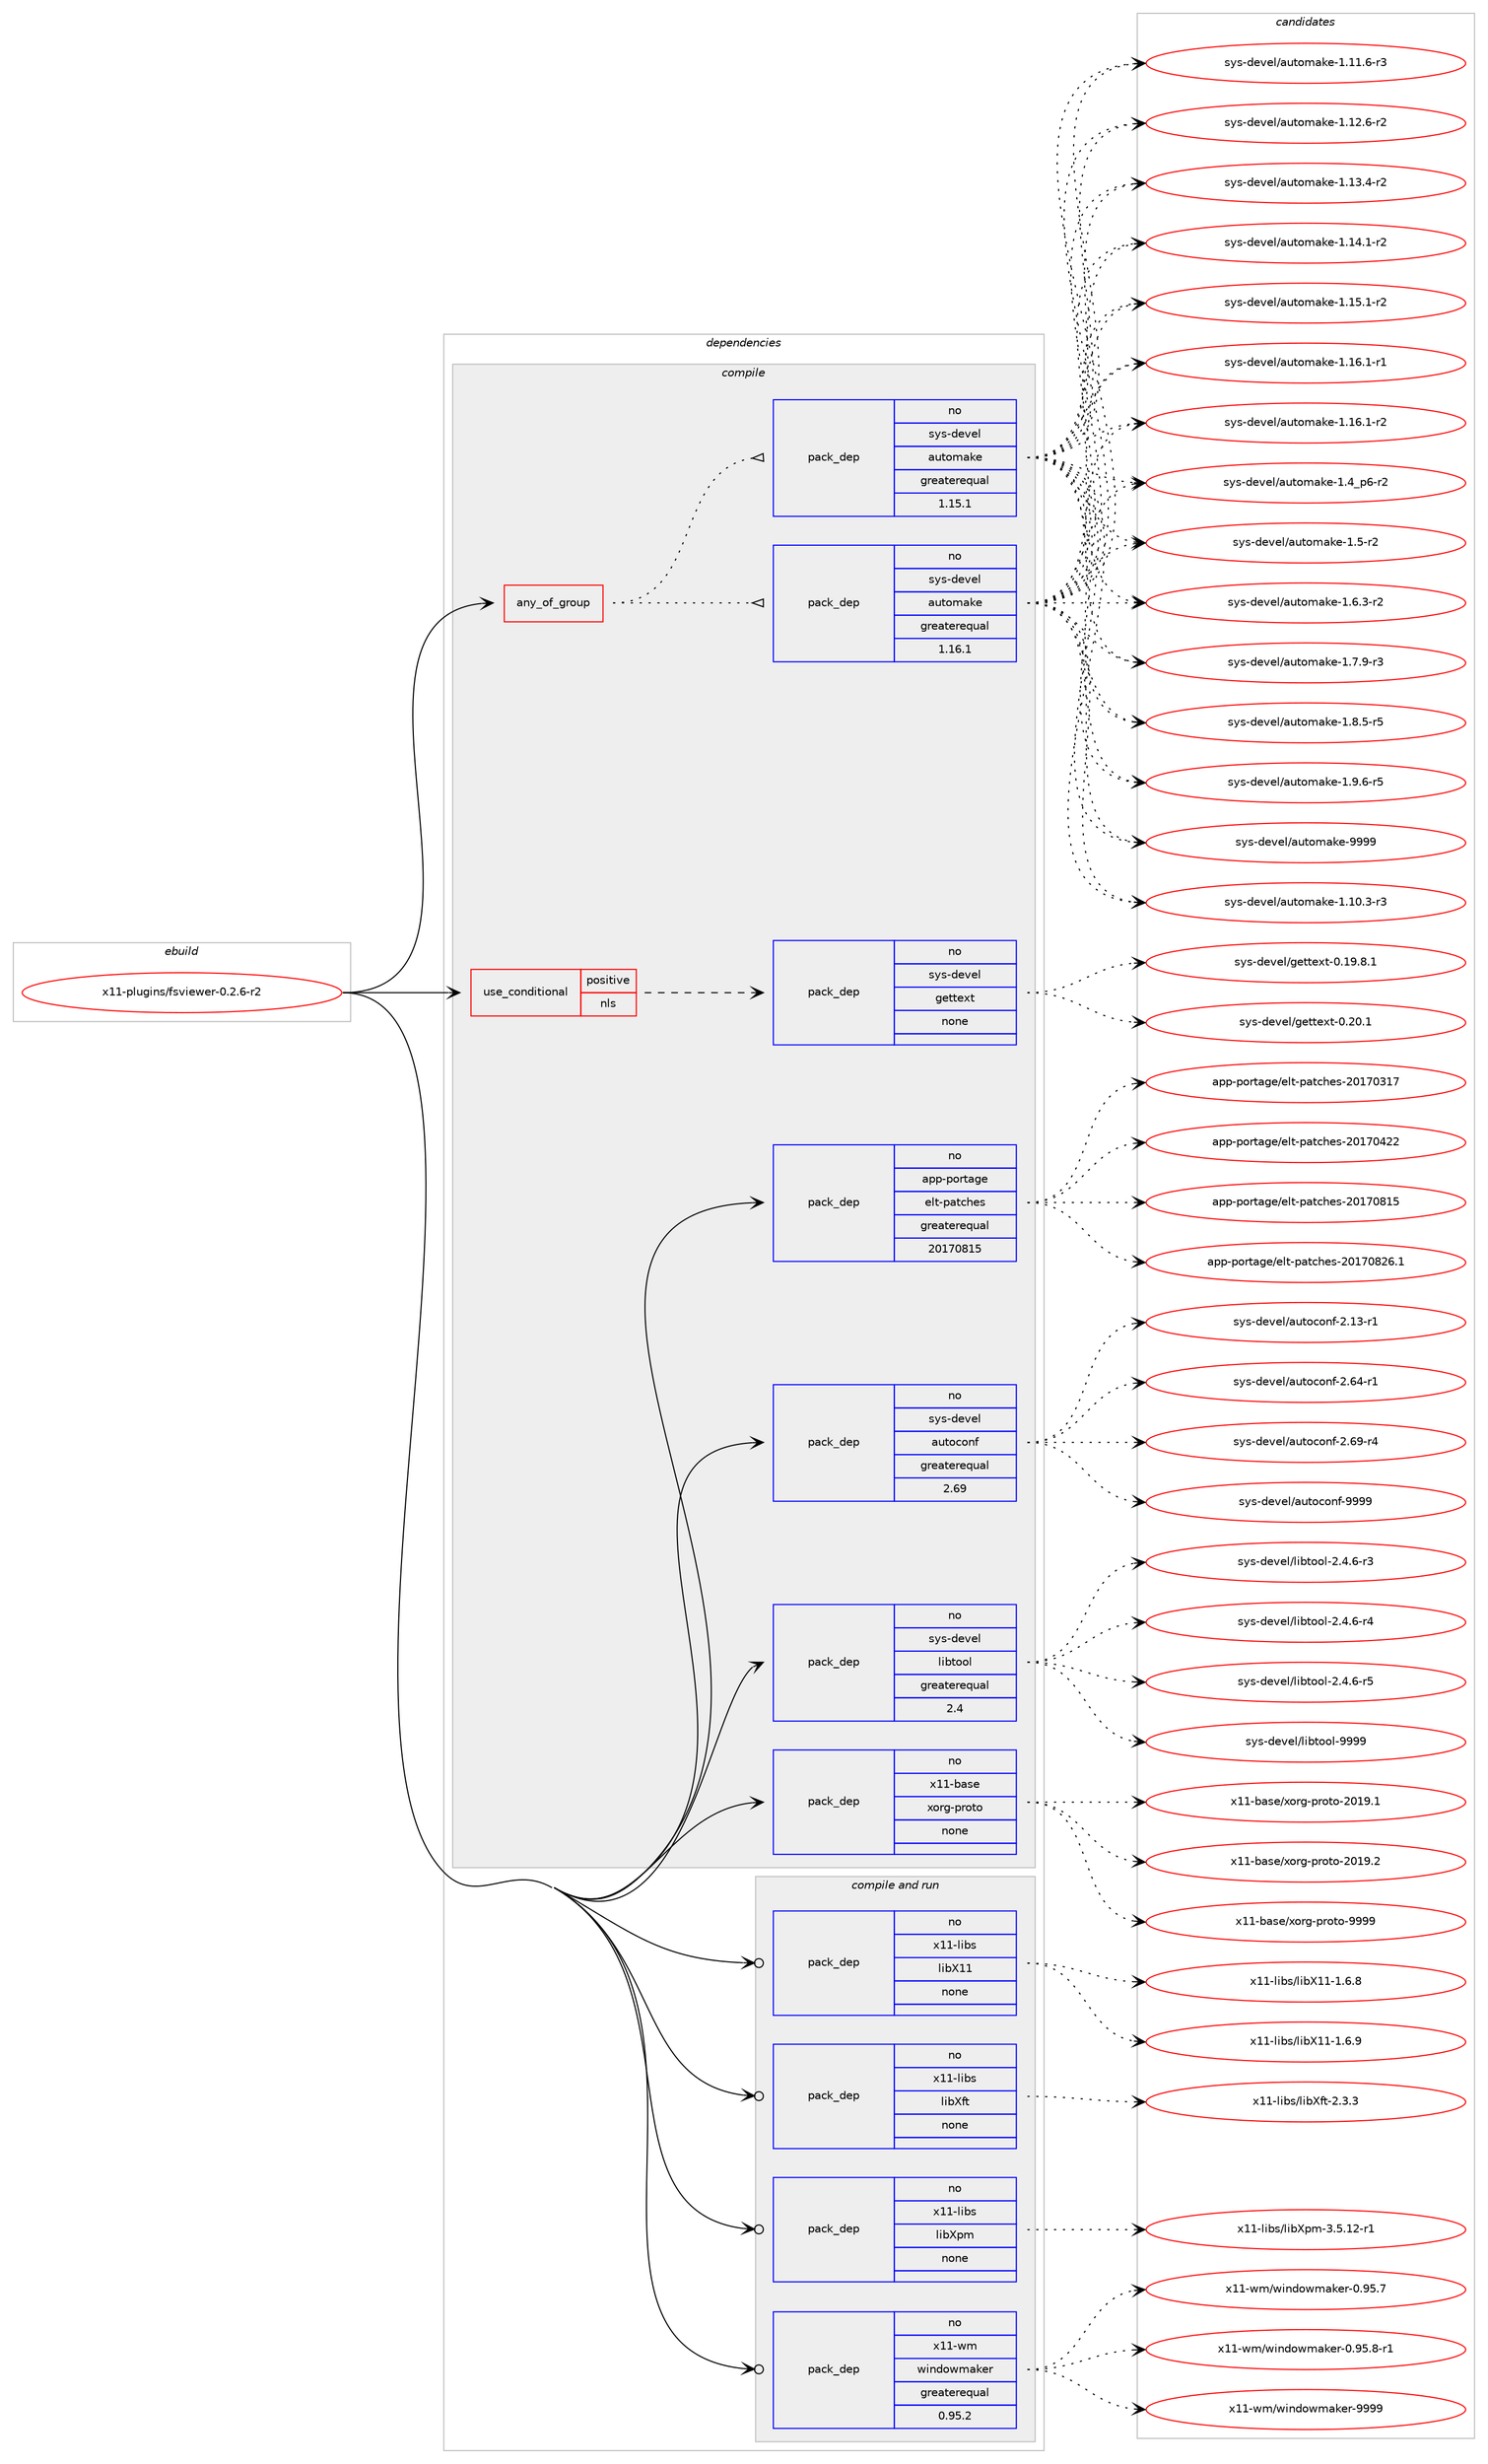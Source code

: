 digraph prolog {

# *************
# Graph options
# *************

newrank=true;
concentrate=true;
compound=true;
graph [rankdir=LR,fontname=Helvetica,fontsize=10,ranksep=1.5];#, ranksep=2.5, nodesep=0.2];
edge  [arrowhead=vee];
node  [fontname=Helvetica,fontsize=10];

# **********
# The ebuild
# **********

subgraph cluster_leftcol {
color=gray;
rank=same;
label=<<i>ebuild</i>>;
id [label="x11-plugins/fsviewer-0.2.6-r2", color=red, width=4, href="../x11-plugins/fsviewer-0.2.6-r2.svg"];
}

# ****************
# The dependencies
# ****************

subgraph cluster_midcol {
color=gray;
label=<<i>dependencies</i>>;
subgraph cluster_compile {
fillcolor="#eeeeee";
style=filled;
label=<<i>compile</i>>;
subgraph any16147 {
dependency922650 [label=<<TABLE BORDER="0" CELLBORDER="1" CELLSPACING="0" CELLPADDING="4"><TR><TD CELLPADDING="10">any_of_group</TD></TR></TABLE>>, shape=none, color=red];subgraph pack685683 {
dependency922651 [label=<<TABLE BORDER="0" CELLBORDER="1" CELLSPACING="0" CELLPADDING="4" WIDTH="220"><TR><TD ROWSPAN="6" CELLPADDING="30">pack_dep</TD></TR><TR><TD WIDTH="110">no</TD></TR><TR><TD>sys-devel</TD></TR><TR><TD>automake</TD></TR><TR><TD>greaterequal</TD></TR><TR><TD>1.16.1</TD></TR></TABLE>>, shape=none, color=blue];
}
dependency922650:e -> dependency922651:w [weight=20,style="dotted",arrowhead="oinv"];
subgraph pack685684 {
dependency922652 [label=<<TABLE BORDER="0" CELLBORDER="1" CELLSPACING="0" CELLPADDING="4" WIDTH="220"><TR><TD ROWSPAN="6" CELLPADDING="30">pack_dep</TD></TR><TR><TD WIDTH="110">no</TD></TR><TR><TD>sys-devel</TD></TR><TR><TD>automake</TD></TR><TR><TD>greaterequal</TD></TR><TR><TD>1.15.1</TD></TR></TABLE>>, shape=none, color=blue];
}
dependency922650:e -> dependency922652:w [weight=20,style="dotted",arrowhead="oinv"];
}
id:e -> dependency922650:w [weight=20,style="solid",arrowhead="vee"];
subgraph cond220224 {
dependency922653 [label=<<TABLE BORDER="0" CELLBORDER="1" CELLSPACING="0" CELLPADDING="4"><TR><TD ROWSPAN="3" CELLPADDING="10">use_conditional</TD></TR><TR><TD>positive</TD></TR><TR><TD>nls</TD></TR></TABLE>>, shape=none, color=red];
subgraph pack685685 {
dependency922654 [label=<<TABLE BORDER="0" CELLBORDER="1" CELLSPACING="0" CELLPADDING="4" WIDTH="220"><TR><TD ROWSPAN="6" CELLPADDING="30">pack_dep</TD></TR><TR><TD WIDTH="110">no</TD></TR><TR><TD>sys-devel</TD></TR><TR><TD>gettext</TD></TR><TR><TD>none</TD></TR><TR><TD></TD></TR></TABLE>>, shape=none, color=blue];
}
dependency922653:e -> dependency922654:w [weight=20,style="dashed",arrowhead="vee"];
}
id:e -> dependency922653:w [weight=20,style="solid",arrowhead="vee"];
subgraph pack685686 {
dependency922655 [label=<<TABLE BORDER="0" CELLBORDER="1" CELLSPACING="0" CELLPADDING="4" WIDTH="220"><TR><TD ROWSPAN="6" CELLPADDING="30">pack_dep</TD></TR><TR><TD WIDTH="110">no</TD></TR><TR><TD>app-portage</TD></TR><TR><TD>elt-patches</TD></TR><TR><TD>greaterequal</TD></TR><TR><TD>20170815</TD></TR></TABLE>>, shape=none, color=blue];
}
id:e -> dependency922655:w [weight=20,style="solid",arrowhead="vee"];
subgraph pack685687 {
dependency922656 [label=<<TABLE BORDER="0" CELLBORDER="1" CELLSPACING="0" CELLPADDING="4" WIDTH="220"><TR><TD ROWSPAN="6" CELLPADDING="30">pack_dep</TD></TR><TR><TD WIDTH="110">no</TD></TR><TR><TD>sys-devel</TD></TR><TR><TD>autoconf</TD></TR><TR><TD>greaterequal</TD></TR><TR><TD>2.69</TD></TR></TABLE>>, shape=none, color=blue];
}
id:e -> dependency922656:w [weight=20,style="solid",arrowhead="vee"];
subgraph pack685688 {
dependency922657 [label=<<TABLE BORDER="0" CELLBORDER="1" CELLSPACING="0" CELLPADDING="4" WIDTH="220"><TR><TD ROWSPAN="6" CELLPADDING="30">pack_dep</TD></TR><TR><TD WIDTH="110">no</TD></TR><TR><TD>sys-devel</TD></TR><TR><TD>libtool</TD></TR><TR><TD>greaterequal</TD></TR><TR><TD>2.4</TD></TR></TABLE>>, shape=none, color=blue];
}
id:e -> dependency922657:w [weight=20,style="solid",arrowhead="vee"];
subgraph pack685689 {
dependency922658 [label=<<TABLE BORDER="0" CELLBORDER="1" CELLSPACING="0" CELLPADDING="4" WIDTH="220"><TR><TD ROWSPAN="6" CELLPADDING="30">pack_dep</TD></TR><TR><TD WIDTH="110">no</TD></TR><TR><TD>x11-base</TD></TR><TR><TD>xorg-proto</TD></TR><TR><TD>none</TD></TR><TR><TD></TD></TR></TABLE>>, shape=none, color=blue];
}
id:e -> dependency922658:w [weight=20,style="solid",arrowhead="vee"];
}
subgraph cluster_compileandrun {
fillcolor="#eeeeee";
style=filled;
label=<<i>compile and run</i>>;
subgraph pack685690 {
dependency922659 [label=<<TABLE BORDER="0" CELLBORDER="1" CELLSPACING="0" CELLPADDING="4" WIDTH="220"><TR><TD ROWSPAN="6" CELLPADDING="30">pack_dep</TD></TR><TR><TD WIDTH="110">no</TD></TR><TR><TD>x11-libs</TD></TR><TR><TD>libX11</TD></TR><TR><TD>none</TD></TR><TR><TD></TD></TR></TABLE>>, shape=none, color=blue];
}
id:e -> dependency922659:w [weight=20,style="solid",arrowhead="odotvee"];
subgraph pack685691 {
dependency922660 [label=<<TABLE BORDER="0" CELLBORDER="1" CELLSPACING="0" CELLPADDING="4" WIDTH="220"><TR><TD ROWSPAN="6" CELLPADDING="30">pack_dep</TD></TR><TR><TD WIDTH="110">no</TD></TR><TR><TD>x11-libs</TD></TR><TR><TD>libXft</TD></TR><TR><TD>none</TD></TR><TR><TD></TD></TR></TABLE>>, shape=none, color=blue];
}
id:e -> dependency922660:w [weight=20,style="solid",arrowhead="odotvee"];
subgraph pack685692 {
dependency922661 [label=<<TABLE BORDER="0" CELLBORDER="1" CELLSPACING="0" CELLPADDING="4" WIDTH="220"><TR><TD ROWSPAN="6" CELLPADDING="30">pack_dep</TD></TR><TR><TD WIDTH="110">no</TD></TR><TR><TD>x11-libs</TD></TR><TR><TD>libXpm</TD></TR><TR><TD>none</TD></TR><TR><TD></TD></TR></TABLE>>, shape=none, color=blue];
}
id:e -> dependency922661:w [weight=20,style="solid",arrowhead="odotvee"];
subgraph pack685693 {
dependency922662 [label=<<TABLE BORDER="0" CELLBORDER="1" CELLSPACING="0" CELLPADDING="4" WIDTH="220"><TR><TD ROWSPAN="6" CELLPADDING="30">pack_dep</TD></TR><TR><TD WIDTH="110">no</TD></TR><TR><TD>x11-wm</TD></TR><TR><TD>windowmaker</TD></TR><TR><TD>greaterequal</TD></TR><TR><TD>0.95.2</TD></TR></TABLE>>, shape=none, color=blue];
}
id:e -> dependency922662:w [weight=20,style="solid",arrowhead="odotvee"];
}
subgraph cluster_run {
fillcolor="#eeeeee";
style=filled;
label=<<i>run</i>>;
}
}

# **************
# The candidates
# **************

subgraph cluster_choices {
rank=same;
color=gray;
label=<<i>candidates</i>>;

subgraph choice685683 {
color=black;
nodesep=1;
choice11512111545100101118101108479711711611110997107101454946494846514511451 [label="sys-devel/automake-1.10.3-r3", color=red, width=4,href="../sys-devel/automake-1.10.3-r3.svg"];
choice11512111545100101118101108479711711611110997107101454946494946544511451 [label="sys-devel/automake-1.11.6-r3", color=red, width=4,href="../sys-devel/automake-1.11.6-r3.svg"];
choice11512111545100101118101108479711711611110997107101454946495046544511450 [label="sys-devel/automake-1.12.6-r2", color=red, width=4,href="../sys-devel/automake-1.12.6-r2.svg"];
choice11512111545100101118101108479711711611110997107101454946495146524511450 [label="sys-devel/automake-1.13.4-r2", color=red, width=4,href="../sys-devel/automake-1.13.4-r2.svg"];
choice11512111545100101118101108479711711611110997107101454946495246494511450 [label="sys-devel/automake-1.14.1-r2", color=red, width=4,href="../sys-devel/automake-1.14.1-r2.svg"];
choice11512111545100101118101108479711711611110997107101454946495346494511450 [label="sys-devel/automake-1.15.1-r2", color=red, width=4,href="../sys-devel/automake-1.15.1-r2.svg"];
choice11512111545100101118101108479711711611110997107101454946495446494511449 [label="sys-devel/automake-1.16.1-r1", color=red, width=4,href="../sys-devel/automake-1.16.1-r1.svg"];
choice11512111545100101118101108479711711611110997107101454946495446494511450 [label="sys-devel/automake-1.16.1-r2", color=red, width=4,href="../sys-devel/automake-1.16.1-r2.svg"];
choice115121115451001011181011084797117116111109971071014549465295112544511450 [label="sys-devel/automake-1.4_p6-r2", color=red, width=4,href="../sys-devel/automake-1.4_p6-r2.svg"];
choice11512111545100101118101108479711711611110997107101454946534511450 [label="sys-devel/automake-1.5-r2", color=red, width=4,href="../sys-devel/automake-1.5-r2.svg"];
choice115121115451001011181011084797117116111109971071014549465446514511450 [label="sys-devel/automake-1.6.3-r2", color=red, width=4,href="../sys-devel/automake-1.6.3-r2.svg"];
choice115121115451001011181011084797117116111109971071014549465546574511451 [label="sys-devel/automake-1.7.9-r3", color=red, width=4,href="../sys-devel/automake-1.7.9-r3.svg"];
choice115121115451001011181011084797117116111109971071014549465646534511453 [label="sys-devel/automake-1.8.5-r5", color=red, width=4,href="../sys-devel/automake-1.8.5-r5.svg"];
choice115121115451001011181011084797117116111109971071014549465746544511453 [label="sys-devel/automake-1.9.6-r5", color=red, width=4,href="../sys-devel/automake-1.9.6-r5.svg"];
choice115121115451001011181011084797117116111109971071014557575757 [label="sys-devel/automake-9999", color=red, width=4,href="../sys-devel/automake-9999.svg"];
dependency922651:e -> choice11512111545100101118101108479711711611110997107101454946494846514511451:w [style=dotted,weight="100"];
dependency922651:e -> choice11512111545100101118101108479711711611110997107101454946494946544511451:w [style=dotted,weight="100"];
dependency922651:e -> choice11512111545100101118101108479711711611110997107101454946495046544511450:w [style=dotted,weight="100"];
dependency922651:e -> choice11512111545100101118101108479711711611110997107101454946495146524511450:w [style=dotted,weight="100"];
dependency922651:e -> choice11512111545100101118101108479711711611110997107101454946495246494511450:w [style=dotted,weight="100"];
dependency922651:e -> choice11512111545100101118101108479711711611110997107101454946495346494511450:w [style=dotted,weight="100"];
dependency922651:e -> choice11512111545100101118101108479711711611110997107101454946495446494511449:w [style=dotted,weight="100"];
dependency922651:e -> choice11512111545100101118101108479711711611110997107101454946495446494511450:w [style=dotted,weight="100"];
dependency922651:e -> choice115121115451001011181011084797117116111109971071014549465295112544511450:w [style=dotted,weight="100"];
dependency922651:e -> choice11512111545100101118101108479711711611110997107101454946534511450:w [style=dotted,weight="100"];
dependency922651:e -> choice115121115451001011181011084797117116111109971071014549465446514511450:w [style=dotted,weight="100"];
dependency922651:e -> choice115121115451001011181011084797117116111109971071014549465546574511451:w [style=dotted,weight="100"];
dependency922651:e -> choice115121115451001011181011084797117116111109971071014549465646534511453:w [style=dotted,weight="100"];
dependency922651:e -> choice115121115451001011181011084797117116111109971071014549465746544511453:w [style=dotted,weight="100"];
dependency922651:e -> choice115121115451001011181011084797117116111109971071014557575757:w [style=dotted,weight="100"];
}
subgraph choice685684 {
color=black;
nodesep=1;
choice11512111545100101118101108479711711611110997107101454946494846514511451 [label="sys-devel/automake-1.10.3-r3", color=red, width=4,href="../sys-devel/automake-1.10.3-r3.svg"];
choice11512111545100101118101108479711711611110997107101454946494946544511451 [label="sys-devel/automake-1.11.6-r3", color=red, width=4,href="../sys-devel/automake-1.11.6-r3.svg"];
choice11512111545100101118101108479711711611110997107101454946495046544511450 [label="sys-devel/automake-1.12.6-r2", color=red, width=4,href="../sys-devel/automake-1.12.6-r2.svg"];
choice11512111545100101118101108479711711611110997107101454946495146524511450 [label="sys-devel/automake-1.13.4-r2", color=red, width=4,href="../sys-devel/automake-1.13.4-r2.svg"];
choice11512111545100101118101108479711711611110997107101454946495246494511450 [label="sys-devel/automake-1.14.1-r2", color=red, width=4,href="../sys-devel/automake-1.14.1-r2.svg"];
choice11512111545100101118101108479711711611110997107101454946495346494511450 [label="sys-devel/automake-1.15.1-r2", color=red, width=4,href="../sys-devel/automake-1.15.1-r2.svg"];
choice11512111545100101118101108479711711611110997107101454946495446494511449 [label="sys-devel/automake-1.16.1-r1", color=red, width=4,href="../sys-devel/automake-1.16.1-r1.svg"];
choice11512111545100101118101108479711711611110997107101454946495446494511450 [label="sys-devel/automake-1.16.1-r2", color=red, width=4,href="../sys-devel/automake-1.16.1-r2.svg"];
choice115121115451001011181011084797117116111109971071014549465295112544511450 [label="sys-devel/automake-1.4_p6-r2", color=red, width=4,href="../sys-devel/automake-1.4_p6-r2.svg"];
choice11512111545100101118101108479711711611110997107101454946534511450 [label="sys-devel/automake-1.5-r2", color=red, width=4,href="../sys-devel/automake-1.5-r2.svg"];
choice115121115451001011181011084797117116111109971071014549465446514511450 [label="sys-devel/automake-1.6.3-r2", color=red, width=4,href="../sys-devel/automake-1.6.3-r2.svg"];
choice115121115451001011181011084797117116111109971071014549465546574511451 [label="sys-devel/automake-1.7.9-r3", color=red, width=4,href="../sys-devel/automake-1.7.9-r3.svg"];
choice115121115451001011181011084797117116111109971071014549465646534511453 [label="sys-devel/automake-1.8.5-r5", color=red, width=4,href="../sys-devel/automake-1.8.5-r5.svg"];
choice115121115451001011181011084797117116111109971071014549465746544511453 [label="sys-devel/automake-1.9.6-r5", color=red, width=4,href="../sys-devel/automake-1.9.6-r5.svg"];
choice115121115451001011181011084797117116111109971071014557575757 [label="sys-devel/automake-9999", color=red, width=4,href="../sys-devel/automake-9999.svg"];
dependency922652:e -> choice11512111545100101118101108479711711611110997107101454946494846514511451:w [style=dotted,weight="100"];
dependency922652:e -> choice11512111545100101118101108479711711611110997107101454946494946544511451:w [style=dotted,weight="100"];
dependency922652:e -> choice11512111545100101118101108479711711611110997107101454946495046544511450:w [style=dotted,weight="100"];
dependency922652:e -> choice11512111545100101118101108479711711611110997107101454946495146524511450:w [style=dotted,weight="100"];
dependency922652:e -> choice11512111545100101118101108479711711611110997107101454946495246494511450:w [style=dotted,weight="100"];
dependency922652:e -> choice11512111545100101118101108479711711611110997107101454946495346494511450:w [style=dotted,weight="100"];
dependency922652:e -> choice11512111545100101118101108479711711611110997107101454946495446494511449:w [style=dotted,weight="100"];
dependency922652:e -> choice11512111545100101118101108479711711611110997107101454946495446494511450:w [style=dotted,weight="100"];
dependency922652:e -> choice115121115451001011181011084797117116111109971071014549465295112544511450:w [style=dotted,weight="100"];
dependency922652:e -> choice11512111545100101118101108479711711611110997107101454946534511450:w [style=dotted,weight="100"];
dependency922652:e -> choice115121115451001011181011084797117116111109971071014549465446514511450:w [style=dotted,weight="100"];
dependency922652:e -> choice115121115451001011181011084797117116111109971071014549465546574511451:w [style=dotted,weight="100"];
dependency922652:e -> choice115121115451001011181011084797117116111109971071014549465646534511453:w [style=dotted,weight="100"];
dependency922652:e -> choice115121115451001011181011084797117116111109971071014549465746544511453:w [style=dotted,weight="100"];
dependency922652:e -> choice115121115451001011181011084797117116111109971071014557575757:w [style=dotted,weight="100"];
}
subgraph choice685685 {
color=black;
nodesep=1;
choice1151211154510010111810110847103101116116101120116454846495746564649 [label="sys-devel/gettext-0.19.8.1", color=red, width=4,href="../sys-devel/gettext-0.19.8.1.svg"];
choice115121115451001011181011084710310111611610112011645484650484649 [label="sys-devel/gettext-0.20.1", color=red, width=4,href="../sys-devel/gettext-0.20.1.svg"];
dependency922654:e -> choice1151211154510010111810110847103101116116101120116454846495746564649:w [style=dotted,weight="100"];
dependency922654:e -> choice115121115451001011181011084710310111611610112011645484650484649:w [style=dotted,weight="100"];
}
subgraph choice685686 {
color=black;
nodesep=1;
choice97112112451121111141169710310147101108116451129711699104101115455048495548514955 [label="app-portage/elt-patches-20170317", color=red, width=4,href="../app-portage/elt-patches-20170317.svg"];
choice97112112451121111141169710310147101108116451129711699104101115455048495548525050 [label="app-portage/elt-patches-20170422", color=red, width=4,href="../app-portage/elt-patches-20170422.svg"];
choice97112112451121111141169710310147101108116451129711699104101115455048495548564953 [label="app-portage/elt-patches-20170815", color=red, width=4,href="../app-portage/elt-patches-20170815.svg"];
choice971121124511211111411697103101471011081164511297116991041011154550484955485650544649 [label="app-portage/elt-patches-20170826.1", color=red, width=4,href="../app-portage/elt-patches-20170826.1.svg"];
dependency922655:e -> choice97112112451121111141169710310147101108116451129711699104101115455048495548514955:w [style=dotted,weight="100"];
dependency922655:e -> choice97112112451121111141169710310147101108116451129711699104101115455048495548525050:w [style=dotted,weight="100"];
dependency922655:e -> choice97112112451121111141169710310147101108116451129711699104101115455048495548564953:w [style=dotted,weight="100"];
dependency922655:e -> choice971121124511211111411697103101471011081164511297116991041011154550484955485650544649:w [style=dotted,weight="100"];
}
subgraph choice685687 {
color=black;
nodesep=1;
choice1151211154510010111810110847971171161119911111010245504649514511449 [label="sys-devel/autoconf-2.13-r1", color=red, width=4,href="../sys-devel/autoconf-2.13-r1.svg"];
choice1151211154510010111810110847971171161119911111010245504654524511449 [label="sys-devel/autoconf-2.64-r1", color=red, width=4,href="../sys-devel/autoconf-2.64-r1.svg"];
choice1151211154510010111810110847971171161119911111010245504654574511452 [label="sys-devel/autoconf-2.69-r4", color=red, width=4,href="../sys-devel/autoconf-2.69-r4.svg"];
choice115121115451001011181011084797117116111991111101024557575757 [label="sys-devel/autoconf-9999", color=red, width=4,href="../sys-devel/autoconf-9999.svg"];
dependency922656:e -> choice1151211154510010111810110847971171161119911111010245504649514511449:w [style=dotted,weight="100"];
dependency922656:e -> choice1151211154510010111810110847971171161119911111010245504654524511449:w [style=dotted,weight="100"];
dependency922656:e -> choice1151211154510010111810110847971171161119911111010245504654574511452:w [style=dotted,weight="100"];
dependency922656:e -> choice115121115451001011181011084797117116111991111101024557575757:w [style=dotted,weight="100"];
}
subgraph choice685688 {
color=black;
nodesep=1;
choice1151211154510010111810110847108105981161111111084550465246544511451 [label="sys-devel/libtool-2.4.6-r3", color=red, width=4,href="../sys-devel/libtool-2.4.6-r3.svg"];
choice1151211154510010111810110847108105981161111111084550465246544511452 [label="sys-devel/libtool-2.4.6-r4", color=red, width=4,href="../sys-devel/libtool-2.4.6-r4.svg"];
choice1151211154510010111810110847108105981161111111084550465246544511453 [label="sys-devel/libtool-2.4.6-r5", color=red, width=4,href="../sys-devel/libtool-2.4.6-r5.svg"];
choice1151211154510010111810110847108105981161111111084557575757 [label="sys-devel/libtool-9999", color=red, width=4,href="../sys-devel/libtool-9999.svg"];
dependency922657:e -> choice1151211154510010111810110847108105981161111111084550465246544511451:w [style=dotted,weight="100"];
dependency922657:e -> choice1151211154510010111810110847108105981161111111084550465246544511452:w [style=dotted,weight="100"];
dependency922657:e -> choice1151211154510010111810110847108105981161111111084550465246544511453:w [style=dotted,weight="100"];
dependency922657:e -> choice1151211154510010111810110847108105981161111111084557575757:w [style=dotted,weight="100"];
}
subgraph choice685689 {
color=black;
nodesep=1;
choice1204949459897115101471201111141034511211411111611145504849574649 [label="x11-base/xorg-proto-2019.1", color=red, width=4,href="../x11-base/xorg-proto-2019.1.svg"];
choice1204949459897115101471201111141034511211411111611145504849574650 [label="x11-base/xorg-proto-2019.2", color=red, width=4,href="../x11-base/xorg-proto-2019.2.svg"];
choice120494945989711510147120111114103451121141111161114557575757 [label="x11-base/xorg-proto-9999", color=red, width=4,href="../x11-base/xorg-proto-9999.svg"];
dependency922658:e -> choice1204949459897115101471201111141034511211411111611145504849574649:w [style=dotted,weight="100"];
dependency922658:e -> choice1204949459897115101471201111141034511211411111611145504849574650:w [style=dotted,weight="100"];
dependency922658:e -> choice120494945989711510147120111114103451121141111161114557575757:w [style=dotted,weight="100"];
}
subgraph choice685690 {
color=black;
nodesep=1;
choice120494945108105981154710810598884949454946544656 [label="x11-libs/libX11-1.6.8", color=red, width=4,href="../x11-libs/libX11-1.6.8.svg"];
choice120494945108105981154710810598884949454946544657 [label="x11-libs/libX11-1.6.9", color=red, width=4,href="../x11-libs/libX11-1.6.9.svg"];
dependency922659:e -> choice120494945108105981154710810598884949454946544656:w [style=dotted,weight="100"];
dependency922659:e -> choice120494945108105981154710810598884949454946544657:w [style=dotted,weight="100"];
}
subgraph choice685691 {
color=black;
nodesep=1;
choice12049494510810598115471081059888102116455046514651 [label="x11-libs/libXft-2.3.3", color=red, width=4,href="../x11-libs/libXft-2.3.3.svg"];
dependency922660:e -> choice12049494510810598115471081059888102116455046514651:w [style=dotted,weight="100"];
}
subgraph choice685692 {
color=black;
nodesep=1;
choice12049494510810598115471081059888112109455146534649504511449 [label="x11-libs/libXpm-3.5.12-r1", color=red, width=4,href="../x11-libs/libXpm-3.5.12-r1.svg"];
dependency922661:e -> choice12049494510810598115471081059888112109455146534649504511449:w [style=dotted,weight="100"];
}
subgraph choice685693 {
color=black;
nodesep=1;
choice120494945119109471191051101001111191099710710111445484657534655 [label="x11-wm/windowmaker-0.95.7", color=red, width=4,href="../x11-wm/windowmaker-0.95.7.svg"];
choice1204949451191094711910511010011111910997107101114454846575346564511449 [label="x11-wm/windowmaker-0.95.8-r1", color=red, width=4,href="../x11-wm/windowmaker-0.95.8-r1.svg"];
choice12049494511910947119105110100111119109971071011144557575757 [label="x11-wm/windowmaker-9999", color=red, width=4,href="../x11-wm/windowmaker-9999.svg"];
dependency922662:e -> choice120494945119109471191051101001111191099710710111445484657534655:w [style=dotted,weight="100"];
dependency922662:e -> choice1204949451191094711910511010011111910997107101114454846575346564511449:w [style=dotted,weight="100"];
dependency922662:e -> choice12049494511910947119105110100111119109971071011144557575757:w [style=dotted,weight="100"];
}
}

}
